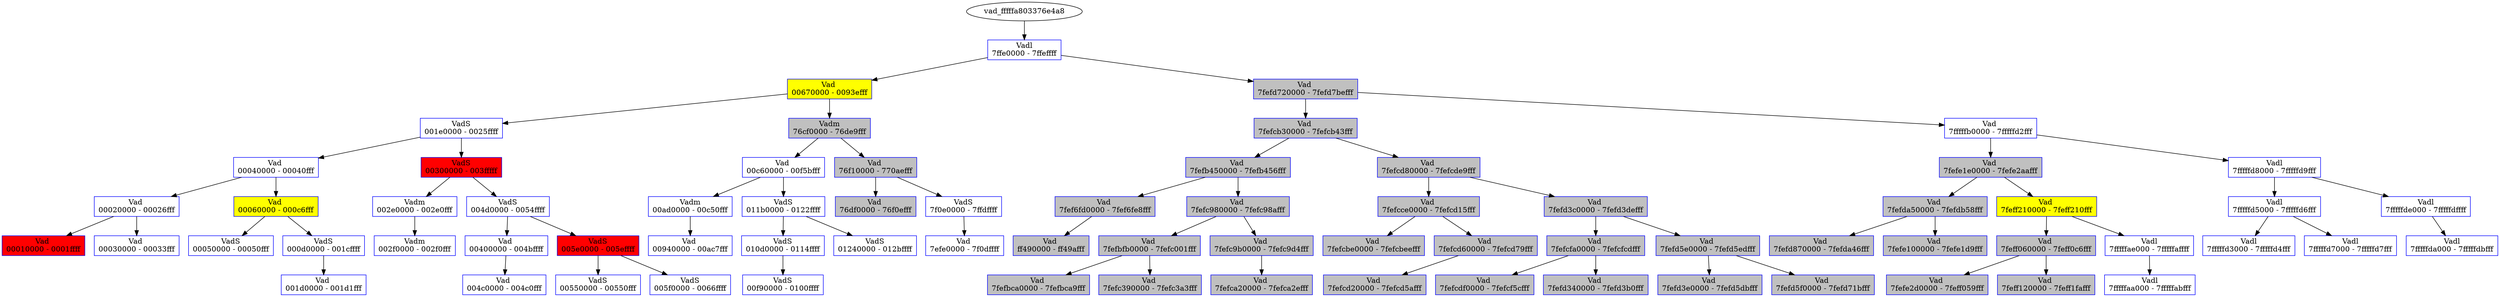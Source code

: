 /* Pid:   1080 */
digraph processtree {
graph [rankdir = "TB"];
vad_fffffa803376e4a8 -> vad_fffffa803376a450
vad_fffffa803376a450 [label = "{ Vadl\n7ffe0000 - 7ffeffff }"shape = "record" color = "blue" style = "filled" fillcolor = "white"];
vad_fffffa803376a450 -> vad_fffffa803373df80
vad_fffffa803373df80 [label = "{ Vad \n00670000 - 0093efff }"shape = "record" color = "blue" style = "filled" fillcolor = "yellow"];
vad_fffffa803373df80 -> vad_fffffa803376a400
vad_fffffa803376a400 [label = "{ VadS\n001e0000 - 0025ffff }"shape = "record" color = "blue" style = "filled" fillcolor = "white"];
vad_fffffa803376a400 -> vad_fffffa803376e690
vad_fffffa803376e690 [label = "{ Vad \n00040000 - 00040fff }"shape = "record" color = "blue" style = "filled" fillcolor = "white"];
vad_fffffa803376e690 -> vad_fffffa80323db730
vad_fffffa80323db730 [label = "{ Vad \n00020000 - 00026fff }"shape = "record" color = "blue" style = "filled" fillcolor = "white"];
vad_fffffa80323db730 -> vad_fffffa8033754410
vad_fffffa8033754410 [label = "{ Vad \n00010000 - 0001ffff }"shape = "record" color = "blue" style = "filled" fillcolor = "red"];
vad_fffffa80323db730 -> vad_fffffa80337832c0
vad_fffffa80337832c0 [label = "{ Vad \n00030000 - 00033fff }"shape = "record" color = "blue" style = "filled" fillcolor = "white"];
vad_fffffa803376e690 -> vad_fffffa80337501a0
vad_fffffa80337501a0 [label = "{ Vad \n00060000 - 000c6fff }"shape = "record" color = "blue" style = "filled" fillcolor = "yellow"];
vad_fffffa80337501a0 -> vad_fffffa8033779530
vad_fffffa8033779530 [label = "{ VadS\n00050000 - 00050fff }"shape = "record" color = "blue" style = "filled" fillcolor = "white"];
vad_fffffa80337501a0 -> vad_fffffa803377dde0
vad_fffffa803377dde0 [label = "{ VadS\n000d0000 - 001cffff }"shape = "record" color = "blue" style = "filled" fillcolor = "white"];
vad_fffffa803377dde0 -> vad_fffffa80326e30b0
vad_fffffa80326e30b0 [label = "{ Vad \n001d0000 - 001d1fff }"shape = "record" color = "blue" style = "filled" fillcolor = "white"];
vad_fffffa803376a400 -> vad_fffffa8033754680
vad_fffffa8033754680 [label = "{ VadS\n00300000 - 003fffff }"shape = "record" color = "blue" style = "filled" fillcolor = "red"];
vad_fffffa8033754680 -> vad_fffffa8033677600
vad_fffffa8033677600 [label = "{ Vadm\n002e0000 - 002e0fff }"shape = "record" color = "blue" style = "filled" fillcolor = "white"];
vad_fffffa8033677600 -> vad_fffffa803373d5d0
vad_fffffa803373d5d0 [label = "{ Vadm\n002f0000 - 002f0fff }"shape = "record" color = "blue" style = "filled" fillcolor = "white"];
vad_fffffa8033754680 -> vad_fffffa8033674470
vad_fffffa8033674470 [label = "{ VadS\n004d0000 - 0054ffff }"shape = "record" color = "blue" style = "filled" fillcolor = "white"];
vad_fffffa8033674470 -> vad_fffffa8033762100
vad_fffffa8033762100 [label = "{ Vad \n00400000 - 004bffff }"shape = "record" color = "blue" style = "filled" fillcolor = "white"];
vad_fffffa8033762100 -> vad_fffffa8033736c90
vad_fffffa8033736c90 [label = "{ Vad \n004c0000 - 004c0fff }"shape = "record" color = "blue" style = "filled" fillcolor = "white"];
vad_fffffa8033674470 -> vad_fffffa803374a730
vad_fffffa803374a730 [label = "{ VadS\n005e0000 - 005effff }"shape = "record" color = "blue" style = "filled" fillcolor = "red"];
vad_fffffa803374a730 -> vad_fffffa8032884860
vad_fffffa8032884860 [label = "{ VadS\n00550000 - 00550fff }"shape = "record" color = "blue" style = "filled" fillcolor = "white"];
vad_fffffa803374a730 -> vad_fffffa803206c9d0
vad_fffffa803206c9d0 [label = "{ VadS\n005f0000 - 0066ffff }"shape = "record" color = "blue" style = "filled" fillcolor = "white"];
vad_fffffa803373df80 -> vad_fffffa803373d670
vad_fffffa803373d670 [label = "{ Vadm\n76cf0000 - 76de9fff }"shape = "record" color = "blue" style = "filled" fillcolor = "gray"];
vad_fffffa803373d670 -> vad_fffffa80336776a0
vad_fffffa80336776a0 [label = "{ Vad \n00c60000 - 00f5bfff }"shape = "record" color = "blue" style = "filled" fillcolor = "white"];
vad_fffffa80336776a0 -> vad_fffffa8033762190
vad_fffffa8033762190 [label = "{ Vadm\n00ad0000 - 00c50fff }"shape = "record" color = "blue" style = "filled" fillcolor = "white"];
vad_fffffa8033762190 -> vad_fffffa803373d530
vad_fffffa803373d530 [label = "{ Vad \n00940000 - 00ac7fff }"shape = "record" color = "blue" style = "filled" fillcolor = "white"];
vad_fffffa80336776a0 -> vad_fffffa80332c4190
vad_fffffa80332c4190 [label = "{ VadS\n011b0000 - 0122ffff }"shape = "record" color = "blue" style = "filled" fillcolor = "white"];
vad_fffffa80332c4190 -> vad_fffffa80337416a0
vad_fffffa80337416a0 [label = "{ VadS\n010d0000 - 0114ffff }"shape = "record" color = "blue" style = "filled" fillcolor = "white"];
vad_fffffa80337416a0 -> vad_fffffa80337b3160
vad_fffffa80337b3160 [label = "{ VadS\n00f90000 - 0100ffff }"shape = "record" color = "blue" style = "filled" fillcolor = "white"];
vad_fffffa80332c4190 -> vad_fffffa80313b2160
vad_fffffa80313b2160 [label = "{ VadS\n01240000 - 012bffff }"shape = "record" color = "blue" style = "filled" fillcolor = "white"];
vad_fffffa803373d670 -> vad_fffffa8033783820
vad_fffffa8033783820 [label = "{ Vad \n76f10000 - 770aefff }"shape = "record" color = "blue" style = "filled" fillcolor = "gray"];
vad_fffffa8033783820 -> vad_fffffa8033677240
vad_fffffa8033677240 [label = "{ Vad \n76df0000 - 76f0efff }"shape = "record" color = "blue" style = "filled" fillcolor = "gray"];
vad_fffffa8033783820 -> vad_fffffa8033629a60
vad_fffffa8033629a60 [label = "{ VadS\n7f0e0000 - 7ffdffff }"shape = "record" color = "blue" style = "filled" fillcolor = "white"];
vad_fffffa8033629a60 -> vad_fffffa8033750230
vad_fffffa8033750230 [label = "{ Vad \n7efe0000 - 7f0dffff }"shape = "record" color = "blue" style = "filled" fillcolor = "white"];
vad_fffffa803376a450 -> vad_fffffa80337545f0
vad_fffffa80337545f0 [label = "{ Vad \n7fefd720000 - 7fefd7befff }"shape = "record" color = "blue" style = "filled" fillcolor = "gray"];
vad_fffffa80337545f0 -> vad_fffffa8033749b40
vad_fffffa8033749b40 [label = "{ Vad \n7fefcb30000 - 7fefcb43fff }"shape = "record" color = "blue" style = "filled" fillcolor = "gray"];
vad_fffffa8033749b40 -> vad_fffffa803376c410
vad_fffffa803376c410 [label = "{ Vad \n7fefb450000 - 7fefb456fff }"shape = "record" color = "blue" style = "filled" fillcolor = "gray"];
vad_fffffa803376c410 -> vad_fffffa8033773680
vad_fffffa8033773680 [label = "{ Vad \n7fef6fd0000 - 7fef6fe8fff }"shape = "record" color = "blue" style = "filled" fillcolor = "gray"];
vad_fffffa8033773680 -> vad_fffffa8033779580
vad_fffffa8033779580 [label = "{ Vad \nff490000 - ff49afff }"shape = "record" color = "blue" style = "filled" fillcolor = "gray"];
vad_fffffa803376c410 -> vad_fffffa803374a4f0
vad_fffffa803374a4f0 [label = "{ Vad \n7fefc980000 - 7fefc98afff }"shape = "record" color = "blue" style = "filled" fillcolor = "gray"];
vad_fffffa803374a4f0 -> vad_fffffa80325964b0
vad_fffffa80325964b0 [label = "{ Vad \n7fefbfb0000 - 7fefc001fff }"shape = "record" color = "blue" style = "filled" fillcolor = "gray"];
vad_fffffa80325964b0 -> vad_fffffa8033789b00
vad_fffffa8033789b00 [label = "{ Vad \n7fefbca0000 - 7fefbca9fff }"shape = "record" color = "blue" style = "filled" fillcolor = "gray"];
vad_fffffa80325964b0 -> vad_fffffa8033798790
vad_fffffa8033798790 [label = "{ Vad \n7fefc390000 - 7fefc3a3fff }"shape = "record" color = "blue" style = "filled" fillcolor = "gray"];
vad_fffffa803374a4f0 -> vad_fffffa803373ff80
vad_fffffa803373ff80 [label = "{ Vad \n7fefc9b0000 - 7fefc9d4fff }"shape = "record" color = "blue" style = "filled" fillcolor = "gray"];
vad_fffffa803373ff80 -> vad_fffffa80314dfe80
vad_fffffa80314dfe80 [label = "{ Vad \n7fefca20000 - 7fefca2efff }"shape = "record" color = "blue" style = "filled" fillcolor = "gray"];
vad_fffffa8033749b40 -> vad_fffffa803374e0e0
vad_fffffa803374e0e0 [label = "{ Vad \n7fefcd80000 - 7fefcde9fff }"shape = "record" color = "blue" style = "filled" fillcolor = "gray"];
vad_fffffa803374e0e0 -> vad_fffffa8033739be0
vad_fffffa8033739be0 [label = "{ Vad \n7fefcce0000 - 7fefcd15fff }"shape = "record" color = "blue" style = "filled" fillcolor = "gray"];
vad_fffffa8033739be0 -> vad_fffffa803373af80
vad_fffffa803373af80 [label = "{ Vad \n7fefcbe0000 - 7fefcbeefff }"shape = "record" color = "blue" style = "filled" fillcolor = "gray"];
vad_fffffa8033739be0 -> vad_fffffa8033788be0
vad_fffffa8033788be0 [label = "{ Vad \n7fefcd60000 - 7fefcd79fff }"shape = "record" color = "blue" style = "filled" fillcolor = "gray"];
vad_fffffa8033788be0 -> vad_fffffa80337525e0
vad_fffffa80337525e0 [label = "{ Vad \n7fefcd20000 - 7fefcd5afff }"shape = "record" color = "blue" style = "filled" fillcolor = "gray"];
vad_fffffa803374e0e0 -> vad_fffffa8033750110
vad_fffffa8033750110 [label = "{ Vad \n7fefd3c0000 - 7fefd3defff }"shape = "record" color = "blue" style = "filled" fillcolor = "gray"];
vad_fffffa8033750110 -> vad_fffffa803373a530
vad_fffffa803373a530 [label = "{ Vad \n7fefcfa0000 - 7fefcfcdfff }"shape = "record" color = "blue" style = "filled" fillcolor = "gray"];
vad_fffffa803373a530 -> vad_fffffa8033675f80
vad_fffffa8033675f80 [label = "{ Vad \n7fefcdf0000 - 7fefcf5cfff }"shape = "record" color = "blue" style = "filled" fillcolor = "gray"];
vad_fffffa803373a530 -> vad_fffffa803373fe90
vad_fffffa803373fe90 [label = "{ Vad \n7fefd340000 - 7fefd3b0fff }"shape = "record" color = "blue" style = "filled" fillcolor = "gray"];
vad_fffffa8033750110 -> vad_fffffa8033752420
vad_fffffa8033752420 [label = "{ Vad \n7fefd5e0000 - 7fefd5edfff }"shape = "record" color = "blue" style = "filled" fillcolor = "gray"];
vad_fffffa8033752420 -> vad_fffffa8033771260
vad_fffffa8033771260 [label = "{ Vad \n7fefd3e0000 - 7fefd5dbfff }"shape = "record" color = "blue" style = "filled" fillcolor = "gray"];
vad_fffffa8033752420 -> vad_fffffa8033751510
vad_fffffa8033751510 [label = "{ Vad \n7fefd5f0000 - 7fefd71bfff }"shape = "record" color = "blue" style = "filled" fillcolor = "gray"];
vad_fffffa80337545f0 -> vad_fffffa803377d960
vad_fffffa803377d960 [label = "{ Vad \n7fffffb0000 - 7fffffd2fff }"shape = "record" color = "blue" style = "filled" fillcolor = "white"];
vad_fffffa803377d960 -> vad_fffffa8033784900
vad_fffffa8033784900 [label = "{ Vad \n7fefe1e0000 - 7fefe2aafff }"shape = "record" color = "blue" style = "filled" fillcolor = "gray"];
vad_fffffa8033784900 -> vad_fffffa8033753210
vad_fffffa8033753210 [label = "{ Vad \n7fefda50000 - 7fefdb58fff }"shape = "record" color = "blue" style = "filled" fillcolor = "gray"];
vad_fffffa8033753210 -> vad_fffffa8033739c70
vad_fffffa8033739c70 [label = "{ Vad \n7fefd870000 - 7fefda46fff }"shape = "record" color = "blue" style = "filled" fillcolor = "gray"];
vad_fffffa8033753210 -> vad_fffffa8033782bd0
vad_fffffa8033782bd0 [label = "{ Vad \n7fefe100000 - 7fefe1d9fff }"shape = "record" color = "blue" style = "filled" fillcolor = "gray"];
vad_fffffa8033784900 -> vad_fffffa8033787330
vad_fffffa8033787330 [label = "{ Vad \n7feff210000 - 7feff210fff }"shape = "record" color = "blue" style = "filled" fillcolor = "yellow"];
vad_fffffa8033787330 -> vad_fffffa8033743410
vad_fffffa8033743410 [label = "{ Vad \n7feff060000 - 7feff0c6fff }"shape = "record" color = "blue" style = "filled" fillcolor = "gray"];
vad_fffffa8033743410 -> vad_fffffa803373a1f0
vad_fffffa803373a1f0 [label = "{ Vad \n7fefe2d0000 - 7feff059fff }"shape = "record" color = "blue" style = "filled" fillcolor = "gray"];
vad_fffffa8033743410 -> vad_fffffa8032596b60
vad_fffffa8032596b60 [label = "{ Vad \n7feff120000 - 7feff1fafff }"shape = "record" color = "blue" style = "filled" fillcolor = "gray"];
vad_fffffa8033787330 -> vad_fffffa80314dfbd0
vad_fffffa80314dfbd0 [label = "{ Vadl\n7fffffae000 - 7fffffaffff }"shape = "record" color = "blue" style = "filled" fillcolor = "white"];
vad_fffffa80314dfbd0 -> vad_fffffa8031482590
vad_fffffa8031482590 [label = "{ Vadl\n7fffffaa000 - 7fffffabfff }"shape = "record" color = "blue" style = "filled" fillcolor = "white"];
vad_fffffa803377d960 -> vad_fffffa803376c4a0
vad_fffffa803376c4a0 [label = "{ Vadl\n7fffffd8000 - 7fffffd9fff }"shape = "record" color = "blue" style = "filled" fillcolor = "white"];
vad_fffffa803376c4a0 -> vad_fffffa8033771ea0
vad_fffffa8033771ea0 [label = "{ Vadl\n7fffffd5000 - 7fffffd6fff }"shape = "record" color = "blue" style = "filled" fillcolor = "white"];
vad_fffffa8033771ea0 -> vad_fffffa8033762bb0
vad_fffffa8033762bb0 [label = "{ Vadl\n7fffffd3000 - 7fffffd4fff }"shape = "record" color = "blue" style = "filled" fillcolor = "white"];
vad_fffffa8033771ea0 -> vad_fffffa803377d8c0
vad_fffffa803377d8c0 [label = "{ Vadl\n7fffffd7000 - 7fffffd7fff }"shape = "record" color = "blue" style = "filled" fillcolor = "white"];
vad_fffffa803376c4a0 -> vad_fffffa8033787290
vad_fffffa8033787290 [label = "{ Vadl\n7fffffde000 - 7fffffdffff }"shape = "record" color = "blue" style = "filled" fillcolor = "white"];
vad_fffffa8033787290 -> vad_fffffa8031aeef70
vad_fffffa8031aeef70 [label = "{ Vadl\n7fffffda000 - 7fffffdbfff }"shape = "record" color = "blue" style = "filled" fillcolor = "white"];
}
